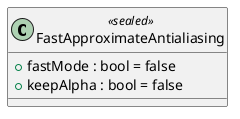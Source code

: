 @startuml
class FastApproximateAntialiasing <<sealed>> {
    + fastMode : bool = false
    + keepAlpha : bool = false
}
@enduml
